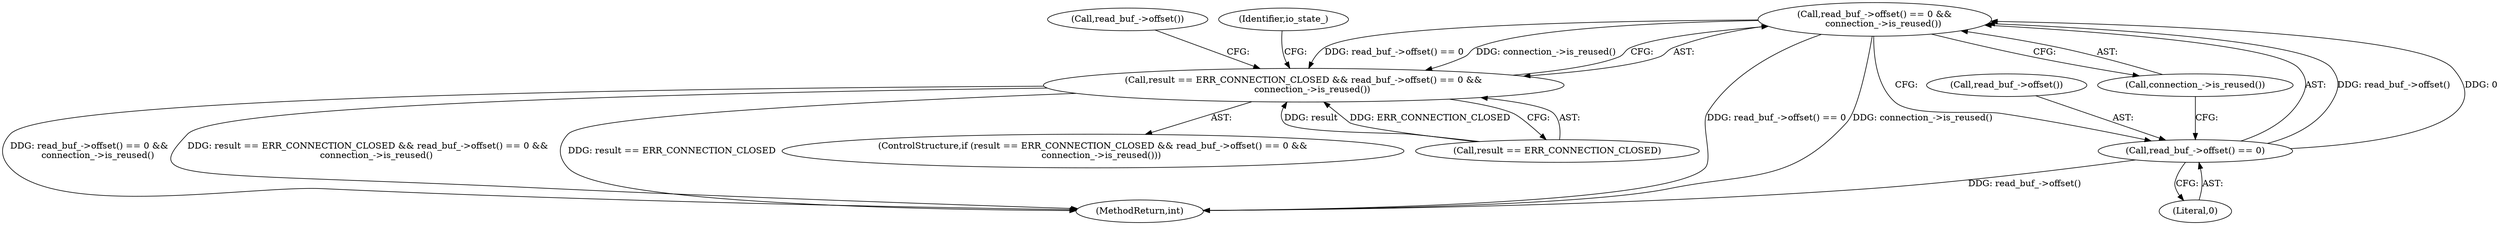digraph "0_Chrome_9c18dbcb79e5f700c453d1ac01fb6d8768e4844a@API" {
"1000129" [label="(Call,read_buf_->offset() == 0 &&\n      connection_->is_reused())"];
"1000130" [label="(Call,read_buf_->offset() == 0)"];
"1000125" [label="(Call,result == ERR_CONNECTION_CLOSED && read_buf_->offset() == 0 &&\n      connection_->is_reused())"];
"1000133" [label="(Call,connection_->is_reused())"];
"1000129" [label="(Call,read_buf_->offset() == 0 &&\n      connection_->is_reused())"];
"1000132" [label="(Literal,0)"];
"1000130" [label="(Call,read_buf_->offset() == 0)"];
"1000143" [label="(Call,read_buf_->offset())"];
"1000126" [label="(Call,result == ERR_CONNECTION_CLOSED)"];
"1000125" [label="(Call,result == ERR_CONNECTION_CLOSED && read_buf_->offset() == 0 &&\n      connection_->is_reused())"];
"1000124" [label="(ControlStructure,if (result == ERR_CONNECTION_CLOSED && read_buf_->offset() == 0 &&\n      connection_->is_reused()))"];
"1000131" [label="(Call,read_buf_->offset())"];
"1000136" [label="(Identifier,io_state_)"];
"1000198" [label="(MethodReturn,int)"];
"1000129" -> "1000125"  [label="AST: "];
"1000129" -> "1000130"  [label="CFG: "];
"1000129" -> "1000133"  [label="CFG: "];
"1000130" -> "1000129"  [label="AST: "];
"1000133" -> "1000129"  [label="AST: "];
"1000125" -> "1000129"  [label="CFG: "];
"1000129" -> "1000198"  [label="DDG: read_buf_->offset() == 0"];
"1000129" -> "1000198"  [label="DDG: connection_->is_reused()"];
"1000129" -> "1000125"  [label="DDG: read_buf_->offset() == 0"];
"1000129" -> "1000125"  [label="DDG: connection_->is_reused()"];
"1000130" -> "1000129"  [label="DDG: read_buf_->offset()"];
"1000130" -> "1000129"  [label="DDG: 0"];
"1000130" -> "1000132"  [label="CFG: "];
"1000131" -> "1000130"  [label="AST: "];
"1000132" -> "1000130"  [label="AST: "];
"1000133" -> "1000130"  [label="CFG: "];
"1000130" -> "1000198"  [label="DDG: read_buf_->offset()"];
"1000125" -> "1000124"  [label="AST: "];
"1000125" -> "1000126"  [label="CFG: "];
"1000126" -> "1000125"  [label="AST: "];
"1000136" -> "1000125"  [label="CFG: "];
"1000143" -> "1000125"  [label="CFG: "];
"1000125" -> "1000198"  [label="DDG: result == ERR_CONNECTION_CLOSED && read_buf_->offset() == 0 &&\n      connection_->is_reused()"];
"1000125" -> "1000198"  [label="DDG: result == ERR_CONNECTION_CLOSED"];
"1000125" -> "1000198"  [label="DDG: read_buf_->offset() == 0 &&\n      connection_->is_reused()"];
"1000126" -> "1000125"  [label="DDG: result"];
"1000126" -> "1000125"  [label="DDG: ERR_CONNECTION_CLOSED"];
}
